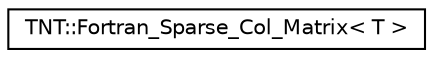 digraph G
{
  edge [fontname="Helvetica",fontsize="10",labelfontname="Helvetica",labelfontsize="10"];
  node [fontname="Helvetica",fontsize="10",shape=record];
  rankdir=LR;
  Node1 [label="TNT::Fortran_Sparse_Col_Matrix\< T \>",height=0.2,width=0.4,color="black", fillcolor="white", style="filled",URL="$d5/db0/classTNT_1_1Fortran__Sparse__Col__Matrix.html"];
}
